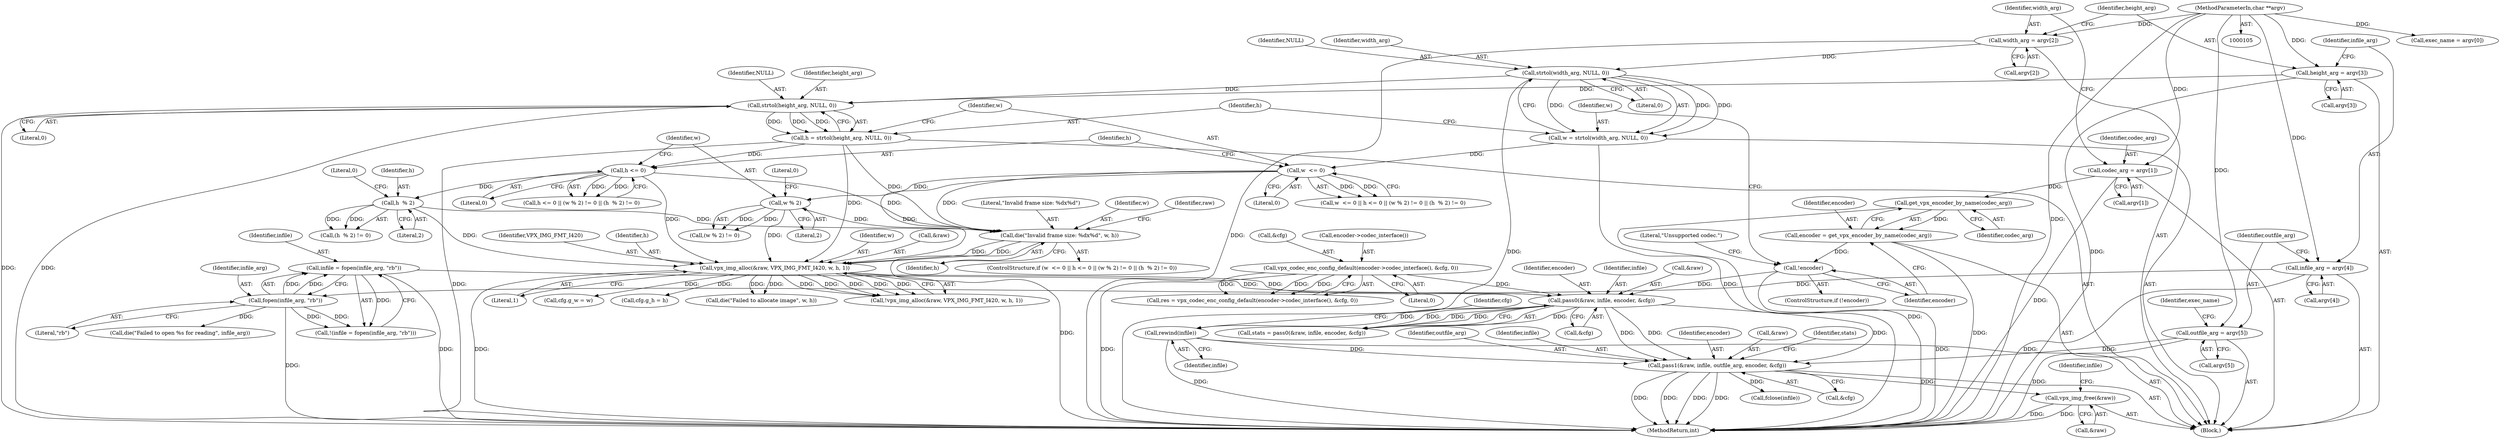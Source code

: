 digraph "0_Android_5a9753fca56f0eeb9f61e342b2fccffc364f9426_18@API" {
"1000320" [label="(Call,vpx_img_free(&raw))"];
"1000308" [label="(Call,pass1(&raw, infile, outfile_arg, encoder, &cfg))"];
"1000289" [label="(Call,pass0(&raw, infile, encoder, &cfg))"];
"1000215" [label="(Call,vpx_img_alloc(&raw, VPX_IMG_FMT_I420, w, h, 1))"];
"1000200" [label="(Call,w % 2)"];
"1000191" [label="(Call,w  <= 0)"];
"1000177" [label="(Call,w = strtol(width_arg, NULL, 0))"];
"1000179" [label="(Call,strtol(width_arg, NULL, 0))"];
"1000137" [label="(Call,width_arg = argv[2])"];
"1000107" [label="(MethodParameterIn,char **argv)"];
"1000209" [label="(Call,die(\"Invalid frame size: %dx%d\", w, h))"];
"1000205" [label="(Call,h  % 2)"];
"1000195" [label="(Call,h <= 0)"];
"1000183" [label="(Call,h = strtol(height_arg, NULL, 0))"];
"1000185" [label="(Call,strtol(height_arg, NULL, 0))"];
"1000142" [label="(Call,height_arg = argv[3])"];
"1000274" [label="(Call,infile = fopen(infile_arg, \"rb\"))"];
"1000276" [label="(Call,fopen(infile_arg, \"rb\"))"];
"1000147" [label="(Call,infile_arg = argv[4])"];
"1000173" [label="(Call,!encoder)"];
"1000168" [label="(Call,encoder = get_vpx_encoder_by_name(codec_arg))"];
"1000170" [label="(Call,get_vpx_encoder_by_name(codec_arg))"];
"1000132" [label="(Call,codec_arg = argv[1])"];
"1000232" [label="(Call,vpx_codec_enc_config_default(encoder->codec_interface(), &cfg, 0))"];
"1000296" [label="(Call,rewind(infile))"];
"1000152" [label="(Call,outfile_arg = argv[5])"];
"1000292" [label="(Identifier,infile)"];
"1000182" [label="(Literal,0)"];
"1000243" [label="(Call,cfg.g_w = w)"];
"1000220" [label="(Identifier,h)"];
"1000311" [label="(Identifier,infile)"];
"1000314" [label="(Call,&cfg)"];
"1000186" [label="(Identifier,height_arg)"];
"1000232" [label="(Call,vpx_codec_enc_config_default(encoder->codec_interface(), &cfg, 0))"];
"1000273" [label="(Call,!(infile = fopen(infile_arg, \"rb\")))"];
"1000137" [label="(Call,width_arg = argv[2])"];
"1000212" [label="(Identifier,h)"];
"1000277" [label="(Identifier,infile_arg)"];
"1000210" [label="(Literal,\"Invalid frame size: %dx%d\")"];
"1000219" [label="(Identifier,w)"];
"1000290" [label="(Call,&raw)"];
"1000211" [label="(Identifier,w)"];
"1000178" [label="(Identifier,w)"];
"1000217" [label="(Identifier,raw)"];
"1000275" [label="(Identifier,infile)"];
"1000233" [label="(Call,encoder->codec_interface())"];
"1000195" [label="(Call,h <= 0)"];
"1000154" [label="(Call,argv[5])"];
"1000179" [label="(Call,strtol(width_arg, NULL, 0))"];
"1000176" [label="(Literal,\"Unsupported codec.\")"];
"1000313" [label="(Identifier,encoder)"];
"1000132" [label="(Call,codec_arg = argv[1])"];
"1000170" [label="(Call,get_vpx_encoder_by_name(codec_arg))"];
"1000209" [label="(Call,die(\"Invalid frame size: %dx%d\", w, h))"];
"1000234" [label="(Call,&cfg)"];
"1000236" [label="(Literal,0)"];
"1000144" [label="(Call,argv[3])"];
"1000287" [label="(Call,stats = pass0(&raw, infile, encoder, &cfg))"];
"1000321" [label="(Call,&raw)"];
"1000177" [label="(Call,w = strtol(width_arg, NULL, 0))"];
"1000143" [label="(Identifier,height_arg)"];
"1000297" [label="(Identifier,infile)"];
"1000215" [label="(Call,vpx_img_alloc(&raw, VPX_IMG_FMT_I420, w, h, 1))"];
"1000205" [label="(Call,h  % 2)"];
"1000206" [label="(Identifier,h)"];
"1000248" [label="(Call,cfg.g_h = h)"];
"1000171" [label="(Identifier,codec_arg)"];
"1000323" [label="(Call,fclose(infile))"];
"1000189" [label="(ControlStructure,if (w  <= 0 || h <= 0 || (w % 2) != 0 || (h  % 2) != 0))"];
"1000142" [label="(Call,height_arg = argv[3])"];
"1000309" [label="(Call,&raw)"];
"1000216" [label="(Call,&raw)"];
"1000308" [label="(Call,pass1(&raw, infile, outfile_arg, encoder, &cfg))"];
"1000169" [label="(Identifier,encoder)"];
"1000200" [label="(Call,w % 2)"];
"1000168" [label="(Call,encoder = get_vpx_encoder_by_name(codec_arg))"];
"1000149" [label="(Call,argv[4])"];
"1000192" [label="(Identifier,w)"];
"1000318" [label="(Identifier,stats)"];
"1000296" [label="(Call,rewind(infile))"];
"1000279" [label="(Call,die(\"Failed to open %s for reading\", infile_arg))"];
"1000294" [label="(Call,&cfg)"];
"1000222" [label="(Call,die(\"Failed to allocate image\", w, h))"];
"1000157" [label="(Call,exec_name = argv[0])"];
"1000204" [label="(Call,(h  % 2) != 0)"];
"1000190" [label="(Call,w  <= 0 || h <= 0 || (w % 2) != 0 || (h  % 2) != 0)"];
"1000148" [label="(Identifier,infile_arg)"];
"1000108" [label="(Block,)"];
"1000147" [label="(Call,infile_arg = argv[4])"];
"1000289" [label="(Call,pass0(&raw, infile, encoder, &cfg))"];
"1000320" [label="(Call,vpx_img_free(&raw))"];
"1000230" [label="(Call,res = vpx_codec_enc_config_default(encoder->codec_interface(), &cfg, 0))"];
"1000183" [label="(Call,h = strtol(height_arg, NULL, 0))"];
"1000153" [label="(Identifier,outfile_arg)"];
"1000133" [label="(Identifier,codec_arg)"];
"1000300" [label="(Identifier,cfg)"];
"1000107" [label="(MethodParameterIn,char **argv)"];
"1000274" [label="(Call,infile = fopen(infile_arg, \"rb\"))"];
"1000134" [label="(Call,argv[1])"];
"1000152" [label="(Call,outfile_arg = argv[5])"];
"1000174" [label="(Identifier,encoder)"];
"1000276" [label="(Call,fopen(infile_arg, \"rb\"))"];
"1000158" [label="(Identifier,exec_name)"];
"1000208" [label="(Literal,0)"];
"1000324" [label="(Identifier,infile)"];
"1000327" [label="(MethodReturn,int)"];
"1000278" [label="(Literal,\"rb\")"];
"1000139" [label="(Call,argv[2])"];
"1000197" [label="(Literal,0)"];
"1000188" [label="(Literal,0)"];
"1000196" [label="(Identifier,h)"];
"1000221" [label="(Literal,1)"];
"1000191" [label="(Call,w  <= 0)"];
"1000194" [label="(Call,h <= 0 || (w % 2) != 0 || (h  % 2) != 0)"];
"1000180" [label="(Identifier,width_arg)"];
"1000184" [label="(Identifier,h)"];
"1000138" [label="(Identifier,width_arg)"];
"1000214" [label="(Call,!vpx_img_alloc(&raw, VPX_IMG_FMT_I420, w, h, 1))"];
"1000203" [label="(Literal,0)"];
"1000312" [label="(Identifier,outfile_arg)"];
"1000207" [label="(Literal,2)"];
"1000187" [label="(Identifier,NULL)"];
"1000293" [label="(Identifier,encoder)"];
"1000202" [label="(Literal,2)"];
"1000201" [label="(Identifier,w)"];
"1000173" [label="(Call,!encoder)"];
"1000218" [label="(Identifier,VPX_IMG_FMT_I420)"];
"1000172" [label="(ControlStructure,if (!encoder))"];
"1000185" [label="(Call,strtol(height_arg, NULL, 0))"];
"1000199" [label="(Call,(w % 2) != 0)"];
"1000193" [label="(Literal,0)"];
"1000181" [label="(Identifier,NULL)"];
"1000320" -> "1000108"  [label="AST: "];
"1000320" -> "1000321"  [label="CFG: "];
"1000321" -> "1000320"  [label="AST: "];
"1000324" -> "1000320"  [label="CFG: "];
"1000320" -> "1000327"  [label="DDG: "];
"1000320" -> "1000327"  [label="DDG: "];
"1000308" -> "1000320"  [label="DDG: "];
"1000308" -> "1000108"  [label="AST: "];
"1000308" -> "1000314"  [label="CFG: "];
"1000309" -> "1000308"  [label="AST: "];
"1000311" -> "1000308"  [label="AST: "];
"1000312" -> "1000308"  [label="AST: "];
"1000313" -> "1000308"  [label="AST: "];
"1000314" -> "1000308"  [label="AST: "];
"1000318" -> "1000308"  [label="CFG: "];
"1000308" -> "1000327"  [label="DDG: "];
"1000308" -> "1000327"  [label="DDG: "];
"1000308" -> "1000327"  [label="DDG: "];
"1000308" -> "1000327"  [label="DDG: "];
"1000289" -> "1000308"  [label="DDG: "];
"1000289" -> "1000308"  [label="DDG: "];
"1000289" -> "1000308"  [label="DDG: "];
"1000296" -> "1000308"  [label="DDG: "];
"1000152" -> "1000308"  [label="DDG: "];
"1000308" -> "1000323"  [label="DDG: "];
"1000289" -> "1000287"  [label="AST: "];
"1000289" -> "1000294"  [label="CFG: "];
"1000290" -> "1000289"  [label="AST: "];
"1000292" -> "1000289"  [label="AST: "];
"1000293" -> "1000289"  [label="AST: "];
"1000294" -> "1000289"  [label="AST: "];
"1000287" -> "1000289"  [label="CFG: "];
"1000289" -> "1000287"  [label="DDG: "];
"1000289" -> "1000287"  [label="DDG: "];
"1000289" -> "1000287"  [label="DDG: "];
"1000289" -> "1000287"  [label="DDG: "];
"1000215" -> "1000289"  [label="DDG: "];
"1000274" -> "1000289"  [label="DDG: "];
"1000173" -> "1000289"  [label="DDG: "];
"1000232" -> "1000289"  [label="DDG: "];
"1000289" -> "1000296"  [label="DDG: "];
"1000215" -> "1000214"  [label="AST: "];
"1000215" -> "1000221"  [label="CFG: "];
"1000216" -> "1000215"  [label="AST: "];
"1000218" -> "1000215"  [label="AST: "];
"1000219" -> "1000215"  [label="AST: "];
"1000220" -> "1000215"  [label="AST: "];
"1000221" -> "1000215"  [label="AST: "];
"1000214" -> "1000215"  [label="CFG: "];
"1000215" -> "1000327"  [label="DDG: "];
"1000215" -> "1000214"  [label="DDG: "];
"1000215" -> "1000214"  [label="DDG: "];
"1000215" -> "1000214"  [label="DDG: "];
"1000215" -> "1000214"  [label="DDG: "];
"1000215" -> "1000214"  [label="DDG: "];
"1000200" -> "1000215"  [label="DDG: "];
"1000209" -> "1000215"  [label="DDG: "];
"1000209" -> "1000215"  [label="DDG: "];
"1000191" -> "1000215"  [label="DDG: "];
"1000205" -> "1000215"  [label="DDG: "];
"1000183" -> "1000215"  [label="DDG: "];
"1000195" -> "1000215"  [label="DDG: "];
"1000215" -> "1000222"  [label="DDG: "];
"1000215" -> "1000222"  [label="DDG: "];
"1000215" -> "1000243"  [label="DDG: "];
"1000215" -> "1000248"  [label="DDG: "];
"1000200" -> "1000199"  [label="AST: "];
"1000200" -> "1000202"  [label="CFG: "];
"1000201" -> "1000200"  [label="AST: "];
"1000202" -> "1000200"  [label="AST: "];
"1000203" -> "1000200"  [label="CFG: "];
"1000200" -> "1000199"  [label="DDG: "];
"1000200" -> "1000199"  [label="DDG: "];
"1000191" -> "1000200"  [label="DDG: "];
"1000200" -> "1000209"  [label="DDG: "];
"1000191" -> "1000190"  [label="AST: "];
"1000191" -> "1000193"  [label="CFG: "];
"1000192" -> "1000191"  [label="AST: "];
"1000193" -> "1000191"  [label="AST: "];
"1000196" -> "1000191"  [label="CFG: "];
"1000190" -> "1000191"  [label="CFG: "];
"1000191" -> "1000190"  [label="DDG: "];
"1000191" -> "1000190"  [label="DDG: "];
"1000177" -> "1000191"  [label="DDG: "];
"1000191" -> "1000209"  [label="DDG: "];
"1000177" -> "1000108"  [label="AST: "];
"1000177" -> "1000179"  [label="CFG: "];
"1000178" -> "1000177"  [label="AST: "];
"1000179" -> "1000177"  [label="AST: "];
"1000184" -> "1000177"  [label="CFG: "];
"1000177" -> "1000327"  [label="DDG: "];
"1000179" -> "1000177"  [label="DDG: "];
"1000179" -> "1000177"  [label="DDG: "];
"1000179" -> "1000177"  [label="DDG: "];
"1000179" -> "1000182"  [label="CFG: "];
"1000180" -> "1000179"  [label="AST: "];
"1000181" -> "1000179"  [label="AST: "];
"1000182" -> "1000179"  [label="AST: "];
"1000179" -> "1000327"  [label="DDG: "];
"1000137" -> "1000179"  [label="DDG: "];
"1000179" -> "1000185"  [label="DDG: "];
"1000137" -> "1000108"  [label="AST: "];
"1000137" -> "1000139"  [label="CFG: "];
"1000138" -> "1000137"  [label="AST: "];
"1000139" -> "1000137"  [label="AST: "];
"1000143" -> "1000137"  [label="CFG: "];
"1000137" -> "1000327"  [label="DDG: "];
"1000107" -> "1000137"  [label="DDG: "];
"1000107" -> "1000105"  [label="AST: "];
"1000107" -> "1000327"  [label="DDG: "];
"1000107" -> "1000132"  [label="DDG: "];
"1000107" -> "1000142"  [label="DDG: "];
"1000107" -> "1000147"  [label="DDG: "];
"1000107" -> "1000152"  [label="DDG: "];
"1000107" -> "1000157"  [label="DDG: "];
"1000209" -> "1000189"  [label="AST: "];
"1000209" -> "1000212"  [label="CFG: "];
"1000210" -> "1000209"  [label="AST: "];
"1000211" -> "1000209"  [label="AST: "];
"1000212" -> "1000209"  [label="AST: "];
"1000217" -> "1000209"  [label="CFG: "];
"1000209" -> "1000327"  [label="DDG: "];
"1000205" -> "1000209"  [label="DDG: "];
"1000183" -> "1000209"  [label="DDG: "];
"1000195" -> "1000209"  [label="DDG: "];
"1000205" -> "1000204"  [label="AST: "];
"1000205" -> "1000207"  [label="CFG: "];
"1000206" -> "1000205"  [label="AST: "];
"1000207" -> "1000205"  [label="AST: "];
"1000208" -> "1000205"  [label="CFG: "];
"1000205" -> "1000204"  [label="DDG: "];
"1000205" -> "1000204"  [label="DDG: "];
"1000195" -> "1000205"  [label="DDG: "];
"1000195" -> "1000194"  [label="AST: "];
"1000195" -> "1000197"  [label="CFG: "];
"1000196" -> "1000195"  [label="AST: "];
"1000197" -> "1000195"  [label="AST: "];
"1000201" -> "1000195"  [label="CFG: "];
"1000194" -> "1000195"  [label="CFG: "];
"1000195" -> "1000194"  [label="DDG: "];
"1000195" -> "1000194"  [label="DDG: "];
"1000183" -> "1000195"  [label="DDG: "];
"1000183" -> "1000108"  [label="AST: "];
"1000183" -> "1000185"  [label="CFG: "];
"1000184" -> "1000183"  [label="AST: "];
"1000185" -> "1000183"  [label="AST: "];
"1000192" -> "1000183"  [label="CFG: "];
"1000183" -> "1000327"  [label="DDG: "];
"1000185" -> "1000183"  [label="DDG: "];
"1000185" -> "1000183"  [label="DDG: "];
"1000185" -> "1000183"  [label="DDG: "];
"1000185" -> "1000188"  [label="CFG: "];
"1000186" -> "1000185"  [label="AST: "];
"1000187" -> "1000185"  [label="AST: "];
"1000188" -> "1000185"  [label="AST: "];
"1000185" -> "1000327"  [label="DDG: "];
"1000185" -> "1000327"  [label="DDG: "];
"1000142" -> "1000185"  [label="DDG: "];
"1000142" -> "1000108"  [label="AST: "];
"1000142" -> "1000144"  [label="CFG: "];
"1000143" -> "1000142"  [label="AST: "];
"1000144" -> "1000142"  [label="AST: "];
"1000148" -> "1000142"  [label="CFG: "];
"1000142" -> "1000327"  [label="DDG: "];
"1000274" -> "1000273"  [label="AST: "];
"1000274" -> "1000276"  [label="CFG: "];
"1000275" -> "1000274"  [label="AST: "];
"1000276" -> "1000274"  [label="AST: "];
"1000273" -> "1000274"  [label="CFG: "];
"1000274" -> "1000327"  [label="DDG: "];
"1000274" -> "1000273"  [label="DDG: "];
"1000276" -> "1000274"  [label="DDG: "];
"1000276" -> "1000274"  [label="DDG: "];
"1000276" -> "1000278"  [label="CFG: "];
"1000277" -> "1000276"  [label="AST: "];
"1000278" -> "1000276"  [label="AST: "];
"1000276" -> "1000327"  [label="DDG: "];
"1000276" -> "1000273"  [label="DDG: "];
"1000276" -> "1000273"  [label="DDG: "];
"1000147" -> "1000276"  [label="DDG: "];
"1000276" -> "1000279"  [label="DDG: "];
"1000147" -> "1000108"  [label="AST: "];
"1000147" -> "1000149"  [label="CFG: "];
"1000148" -> "1000147"  [label="AST: "];
"1000149" -> "1000147"  [label="AST: "];
"1000153" -> "1000147"  [label="CFG: "];
"1000147" -> "1000327"  [label="DDG: "];
"1000173" -> "1000172"  [label="AST: "];
"1000173" -> "1000174"  [label="CFG: "];
"1000174" -> "1000173"  [label="AST: "];
"1000176" -> "1000173"  [label="CFG: "];
"1000178" -> "1000173"  [label="CFG: "];
"1000173" -> "1000327"  [label="DDG: "];
"1000168" -> "1000173"  [label="DDG: "];
"1000168" -> "1000108"  [label="AST: "];
"1000168" -> "1000170"  [label="CFG: "];
"1000169" -> "1000168"  [label="AST: "];
"1000170" -> "1000168"  [label="AST: "];
"1000174" -> "1000168"  [label="CFG: "];
"1000168" -> "1000327"  [label="DDG: "];
"1000170" -> "1000168"  [label="DDG: "];
"1000170" -> "1000171"  [label="CFG: "];
"1000171" -> "1000170"  [label="AST: "];
"1000170" -> "1000327"  [label="DDG: "];
"1000132" -> "1000170"  [label="DDG: "];
"1000132" -> "1000108"  [label="AST: "];
"1000132" -> "1000134"  [label="CFG: "];
"1000133" -> "1000132"  [label="AST: "];
"1000134" -> "1000132"  [label="AST: "];
"1000138" -> "1000132"  [label="CFG: "];
"1000132" -> "1000327"  [label="DDG: "];
"1000232" -> "1000230"  [label="AST: "];
"1000232" -> "1000236"  [label="CFG: "];
"1000233" -> "1000232"  [label="AST: "];
"1000234" -> "1000232"  [label="AST: "];
"1000236" -> "1000232"  [label="AST: "];
"1000230" -> "1000232"  [label="CFG: "];
"1000232" -> "1000327"  [label="DDG: "];
"1000232" -> "1000230"  [label="DDG: "];
"1000232" -> "1000230"  [label="DDG: "];
"1000232" -> "1000230"  [label="DDG: "];
"1000296" -> "1000108"  [label="AST: "];
"1000296" -> "1000297"  [label="CFG: "];
"1000297" -> "1000296"  [label="AST: "];
"1000300" -> "1000296"  [label="CFG: "];
"1000296" -> "1000327"  [label="DDG: "];
"1000152" -> "1000108"  [label="AST: "];
"1000152" -> "1000154"  [label="CFG: "];
"1000153" -> "1000152"  [label="AST: "];
"1000154" -> "1000152"  [label="AST: "];
"1000158" -> "1000152"  [label="CFG: "];
"1000152" -> "1000327"  [label="DDG: "];
}
